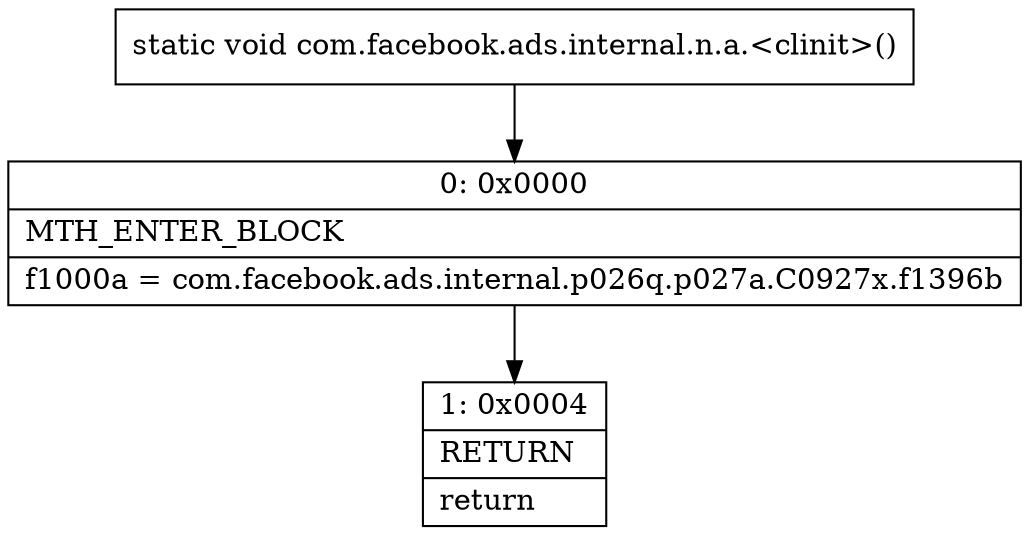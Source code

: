 digraph "CFG forcom.facebook.ads.internal.n.a.\<clinit\>()V" {
Node_0 [shape=record,label="{0\:\ 0x0000|MTH_ENTER_BLOCK\l|f1000a = com.facebook.ads.internal.p026q.p027a.C0927x.f1396b\l}"];
Node_1 [shape=record,label="{1\:\ 0x0004|RETURN\l|return\l}"];
MethodNode[shape=record,label="{static void com.facebook.ads.internal.n.a.\<clinit\>() }"];
MethodNode -> Node_0;
Node_0 -> Node_1;
}

